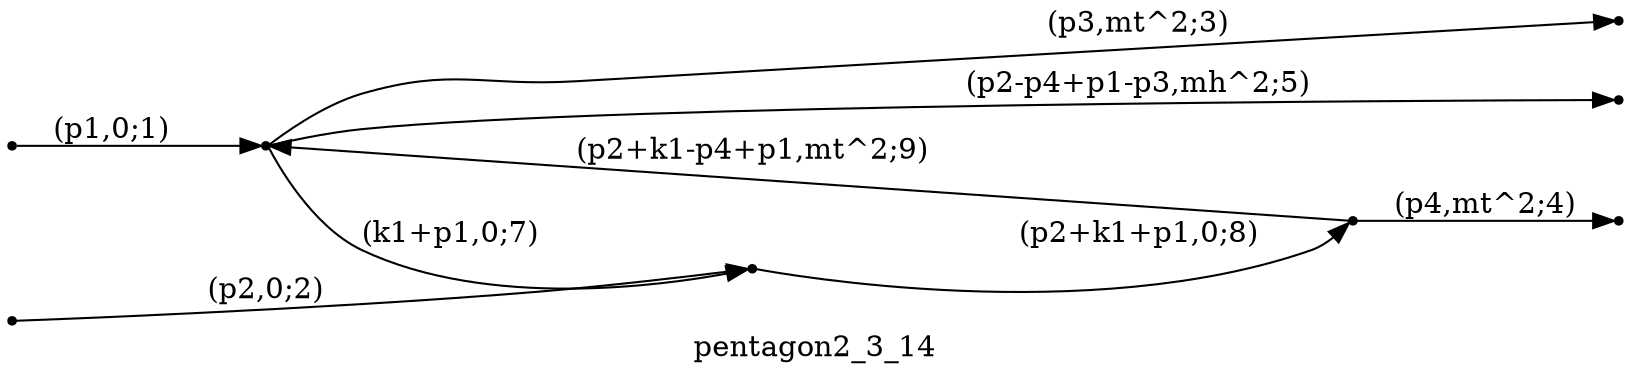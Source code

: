 digraph pentagon2_3_14 {
  label="pentagon2_3_14";
  rankdir="LR";
  subgraph edges {
    -1 -> 3 [label="(p1,0;1)"];
    -2 -> 1 [label="(p2,0;2)"];
    3 -> -3 [label="(p3,mt^2;3)"];
    2 -> -4 [label="(p4,mt^2;4)"];
    3 -> -5 [label="(p2-p4+p1-p3,mh^2;5)"];
    3 -> 1 [label="(k1+p1,0;7)"];
    1 -> 2 [label="(p2+k1+p1,0;8)"];
    2 -> 3 [label="(p2+k1-p4+p1,mt^2;9)"];
  }
  subgraph incoming { rank="source"; -1; -2; }
  subgraph outgoing { rank="sink"; -3; -4; -5; }
-5 [shape=point];
-4 [shape=point];
-3 [shape=point];
-2 [shape=point];
-1 [shape=point];
1 [shape=point];
2 [shape=point];
3 [shape=point];
}

